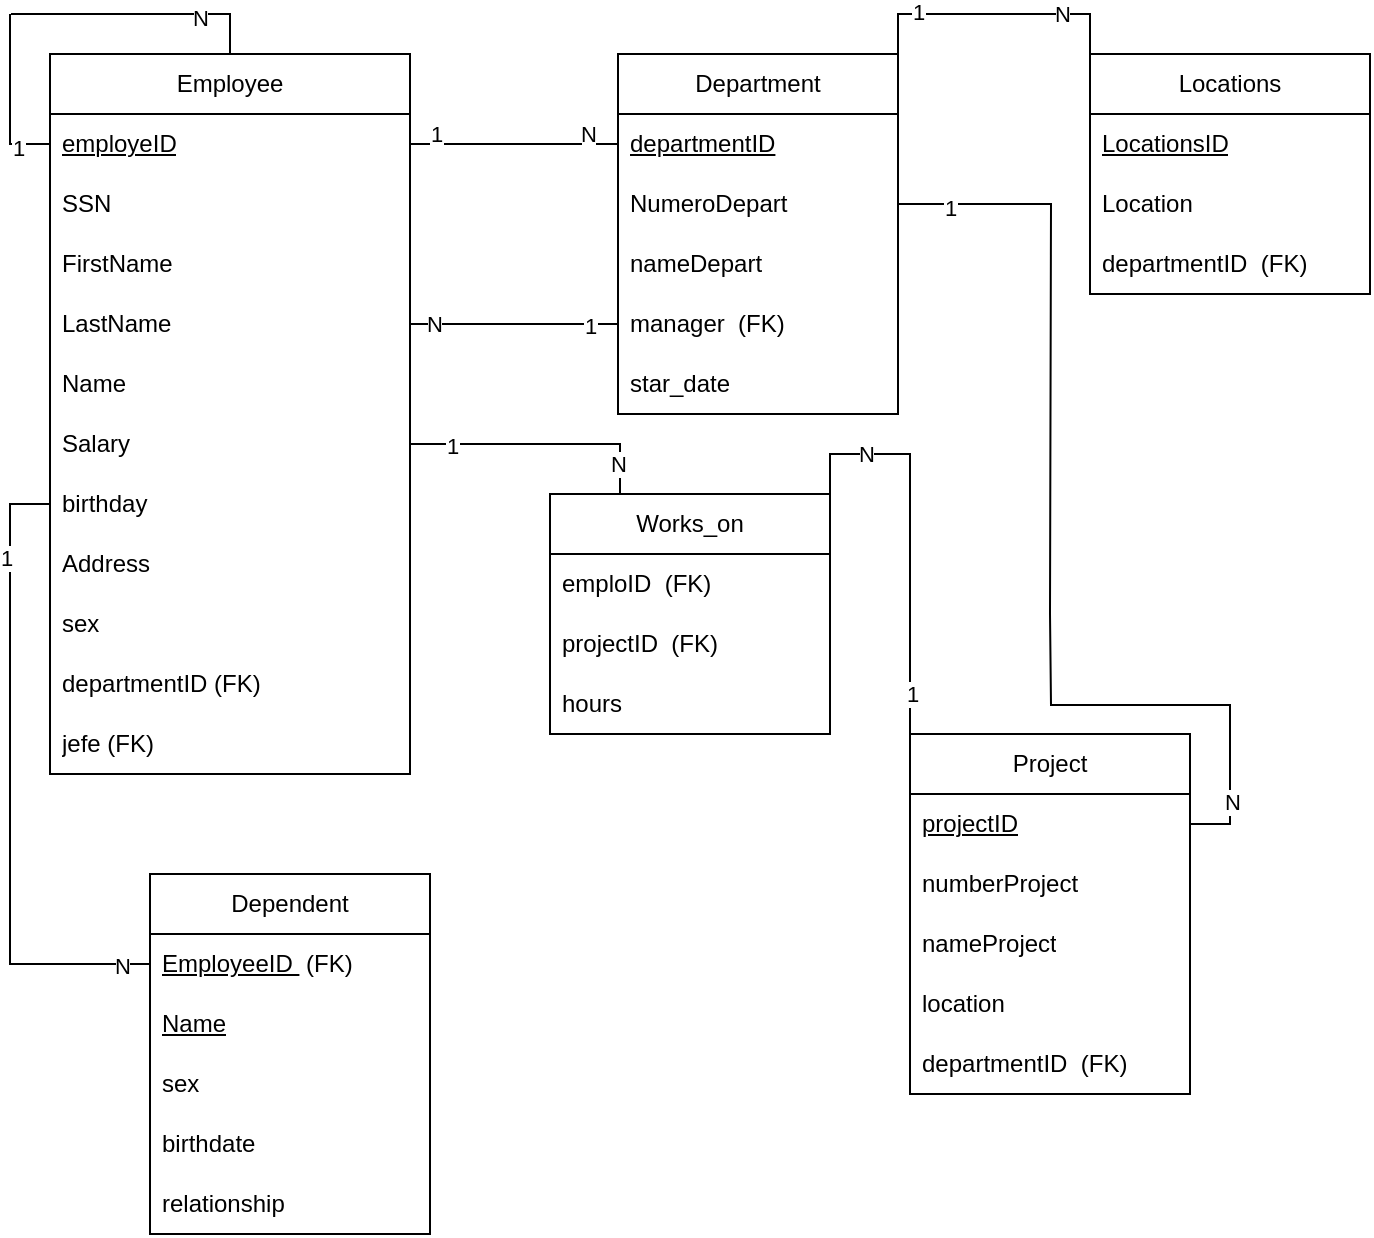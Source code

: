 <mxfile version="27.0.9">
  <diagram name="Página-1" id="HrvHIQ3AFgu4W4vBTWRf">
    <mxGraphModel dx="872" dy="538" grid="1" gridSize="10" guides="1" tooltips="1" connect="1" arrows="1" fold="1" page="1" pageScale="1" pageWidth="827" pageHeight="1169" math="0" shadow="0">
      <root>
        <mxCell id="0" />
        <mxCell id="1" parent="0" />
        <mxCell id="hfuoCBe2O_JlrjtXinLm-51" style="edgeStyle=orthogonalEdgeStyle;rounded=0;orthogonalLoop=1;jettySize=auto;html=1;exitX=0.5;exitY=0;exitDx=0;exitDy=0;endArrow=none;endFill=1;startFill=0;" edge="1" parent="1" source="hfuoCBe2O_JlrjtXinLm-1">
          <mxGeometry relative="1" as="geometry">
            <mxPoint x="40" y="180" as="targetPoint" />
          </mxGeometry>
        </mxCell>
        <mxCell id="hfuoCBe2O_JlrjtXinLm-53" value="N" style="edgeLabel;html=1;align=center;verticalAlign=middle;resizable=0;points=[];" vertex="1" connectable="0" parent="hfuoCBe2O_JlrjtXinLm-51">
          <mxGeometry x="-0.462" y="2" relative="1" as="geometry">
            <mxPoint as="offset" />
          </mxGeometry>
        </mxCell>
        <mxCell id="hfuoCBe2O_JlrjtXinLm-1" value="Employee" style="swimlane;fontStyle=0;childLayout=stackLayout;horizontal=1;startSize=30;horizontalStack=0;resizeParent=1;resizeParentMax=0;resizeLast=0;collapsible=1;marginBottom=0;whiteSpace=wrap;html=1;" vertex="1" parent="1">
          <mxGeometry x="60" y="200" width="180" height="360" as="geometry" />
        </mxCell>
        <mxCell id="hfuoCBe2O_JlrjtXinLm-52" style="edgeStyle=orthogonalEdgeStyle;rounded=0;orthogonalLoop=1;jettySize=auto;html=1;exitX=0;exitY=0.5;exitDx=0;exitDy=0;endArrow=none;startFill=0;" edge="1" parent="hfuoCBe2O_JlrjtXinLm-1" source="hfuoCBe2O_JlrjtXinLm-2">
          <mxGeometry relative="1" as="geometry">
            <mxPoint x="-20" y="-20" as="targetPoint" />
          </mxGeometry>
        </mxCell>
        <mxCell id="hfuoCBe2O_JlrjtXinLm-54" value="1" style="edgeLabel;html=1;align=center;verticalAlign=middle;resizable=0;points=[];" vertex="1" connectable="0" parent="hfuoCBe2O_JlrjtXinLm-52">
          <mxGeometry x="-0.626" y="2" relative="1" as="geometry">
            <mxPoint as="offset" />
          </mxGeometry>
        </mxCell>
        <mxCell id="hfuoCBe2O_JlrjtXinLm-2" value="employeID" style="text;strokeColor=none;fillColor=none;align=left;verticalAlign=middle;spacingLeft=4;spacingRight=4;overflow=hidden;points=[[0,0.5],[1,0.5]];portConstraint=eastwest;rotatable=0;whiteSpace=wrap;html=1;fontStyle=4" vertex="1" parent="hfuoCBe2O_JlrjtXinLm-1">
          <mxGeometry y="30" width="180" height="30" as="geometry" />
        </mxCell>
        <mxCell id="hfuoCBe2O_JlrjtXinLm-3" value="SSN" style="text;strokeColor=none;fillColor=none;align=left;verticalAlign=middle;spacingLeft=4;spacingRight=4;overflow=hidden;points=[[0,0.5],[1,0.5]];portConstraint=eastwest;rotatable=0;whiteSpace=wrap;html=1;" vertex="1" parent="hfuoCBe2O_JlrjtXinLm-1">
          <mxGeometry y="60" width="180" height="30" as="geometry" />
        </mxCell>
        <mxCell id="hfuoCBe2O_JlrjtXinLm-4" value="FirstName" style="text;strokeColor=none;fillColor=none;align=left;verticalAlign=middle;spacingLeft=4;spacingRight=4;overflow=hidden;points=[[0,0.5],[1,0.5]];portConstraint=eastwest;rotatable=0;whiteSpace=wrap;html=1;" vertex="1" parent="hfuoCBe2O_JlrjtXinLm-1">
          <mxGeometry y="90" width="180" height="30" as="geometry" />
        </mxCell>
        <mxCell id="hfuoCBe2O_JlrjtXinLm-25" value="LastName" style="text;strokeColor=none;fillColor=none;align=left;verticalAlign=middle;spacingLeft=4;spacingRight=4;overflow=hidden;points=[[0,0.5],[1,0.5]];portConstraint=eastwest;rotatable=0;whiteSpace=wrap;html=1;" vertex="1" parent="hfuoCBe2O_JlrjtXinLm-1">
          <mxGeometry y="120" width="180" height="30" as="geometry" />
        </mxCell>
        <mxCell id="hfuoCBe2O_JlrjtXinLm-26" value="Name" style="text;strokeColor=none;fillColor=none;align=left;verticalAlign=middle;spacingLeft=4;spacingRight=4;overflow=hidden;points=[[0,0.5],[1,0.5]];portConstraint=eastwest;rotatable=0;whiteSpace=wrap;html=1;" vertex="1" parent="hfuoCBe2O_JlrjtXinLm-1">
          <mxGeometry y="150" width="180" height="30" as="geometry" />
        </mxCell>
        <mxCell id="hfuoCBe2O_JlrjtXinLm-27" value="Salary" style="text;strokeColor=none;fillColor=none;align=left;verticalAlign=middle;spacingLeft=4;spacingRight=4;overflow=hidden;points=[[0,0.5],[1,0.5]];portConstraint=eastwest;rotatable=0;whiteSpace=wrap;html=1;" vertex="1" parent="hfuoCBe2O_JlrjtXinLm-1">
          <mxGeometry y="180" width="180" height="30" as="geometry" />
        </mxCell>
        <mxCell id="hfuoCBe2O_JlrjtXinLm-28" value="birthday" style="text;strokeColor=none;fillColor=none;align=left;verticalAlign=middle;spacingLeft=4;spacingRight=4;overflow=hidden;points=[[0,0.5],[1,0.5]];portConstraint=eastwest;rotatable=0;whiteSpace=wrap;html=1;" vertex="1" parent="hfuoCBe2O_JlrjtXinLm-1">
          <mxGeometry y="210" width="180" height="30" as="geometry" />
        </mxCell>
        <mxCell id="hfuoCBe2O_JlrjtXinLm-29" value="Address" style="text;strokeColor=none;fillColor=none;align=left;verticalAlign=middle;spacingLeft=4;spacingRight=4;overflow=hidden;points=[[0,0.5],[1,0.5]];portConstraint=eastwest;rotatable=0;whiteSpace=wrap;html=1;" vertex="1" parent="hfuoCBe2O_JlrjtXinLm-1">
          <mxGeometry y="240" width="180" height="30" as="geometry" />
        </mxCell>
        <mxCell id="hfuoCBe2O_JlrjtXinLm-30" value="sex" style="text;strokeColor=none;fillColor=none;align=left;verticalAlign=middle;spacingLeft=4;spacingRight=4;overflow=hidden;points=[[0,0.5],[1,0.5]];portConstraint=eastwest;rotatable=0;whiteSpace=wrap;html=1;" vertex="1" parent="hfuoCBe2O_JlrjtXinLm-1">
          <mxGeometry y="270" width="180" height="30" as="geometry" />
        </mxCell>
        <mxCell id="hfuoCBe2O_JlrjtXinLm-31" value="departmentID (FK)" style="text;strokeColor=none;fillColor=none;align=left;verticalAlign=middle;spacingLeft=4;spacingRight=4;overflow=hidden;points=[[0,0.5],[1,0.5]];portConstraint=eastwest;rotatable=0;whiteSpace=wrap;html=1;" vertex="1" parent="hfuoCBe2O_JlrjtXinLm-1">
          <mxGeometry y="300" width="180" height="30" as="geometry" />
        </mxCell>
        <mxCell id="hfuoCBe2O_JlrjtXinLm-32" value="jefe (FK)" style="text;strokeColor=none;fillColor=none;align=left;verticalAlign=middle;spacingLeft=4;spacingRight=4;overflow=hidden;points=[[0,0.5],[1,0.5]];portConstraint=eastwest;rotatable=0;whiteSpace=wrap;html=1;" vertex="1" parent="hfuoCBe2O_JlrjtXinLm-1">
          <mxGeometry y="330" width="180" height="30" as="geometry" />
        </mxCell>
        <mxCell id="hfuoCBe2O_JlrjtXinLm-44" style="edgeStyle=orthogonalEdgeStyle;rounded=0;orthogonalLoop=1;jettySize=auto;html=1;exitX=1;exitY=0;exitDx=0;exitDy=0;entryX=0;entryY=0;entryDx=0;entryDy=0;endArrow=none;startFill=0;" edge="1" parent="1" source="hfuoCBe2O_JlrjtXinLm-5" target="hfuoCBe2O_JlrjtXinLm-17">
          <mxGeometry relative="1" as="geometry" />
        </mxCell>
        <mxCell id="hfuoCBe2O_JlrjtXinLm-68" value="1" style="edgeLabel;html=1;align=center;verticalAlign=middle;resizable=0;points=[];" vertex="1" connectable="0" parent="hfuoCBe2O_JlrjtXinLm-44">
          <mxGeometry x="-0.559" y="1" relative="1" as="geometry">
            <mxPoint as="offset" />
          </mxGeometry>
        </mxCell>
        <mxCell id="hfuoCBe2O_JlrjtXinLm-69" value="N" style="edgeLabel;html=1;align=center;verticalAlign=middle;resizable=0;points=[];" vertex="1" connectable="0" parent="hfuoCBe2O_JlrjtXinLm-44">
          <mxGeometry x="0.5" relative="1" as="geometry">
            <mxPoint as="offset" />
          </mxGeometry>
        </mxCell>
        <mxCell id="hfuoCBe2O_JlrjtXinLm-5" value="Department" style="swimlane;fontStyle=0;childLayout=stackLayout;horizontal=1;startSize=30;horizontalStack=0;resizeParent=1;resizeParentMax=0;resizeLast=0;collapsible=1;marginBottom=0;whiteSpace=wrap;html=1;" vertex="1" parent="1">
          <mxGeometry x="344" y="200" width="140" height="180" as="geometry" />
        </mxCell>
        <mxCell id="hfuoCBe2O_JlrjtXinLm-6" value="departmentID" style="text;strokeColor=none;fillColor=none;align=left;verticalAlign=middle;spacingLeft=4;spacingRight=4;overflow=hidden;points=[[0,0.5],[1,0.5]];portConstraint=eastwest;rotatable=0;whiteSpace=wrap;html=1;fontStyle=4" vertex="1" parent="hfuoCBe2O_JlrjtXinLm-5">
          <mxGeometry y="30" width="140" height="30" as="geometry" />
        </mxCell>
        <mxCell id="hfuoCBe2O_JlrjtXinLm-45" style="edgeStyle=orthogonalEdgeStyle;rounded=0;orthogonalLoop=1;jettySize=auto;html=1;exitX=1;exitY=0.5;exitDx=0;exitDy=0;endArrow=none;startFill=0;" edge="1" parent="hfuoCBe2O_JlrjtXinLm-5" source="hfuoCBe2O_JlrjtXinLm-7">
          <mxGeometry relative="1" as="geometry">
            <mxPoint x="216" y="280" as="targetPoint" />
          </mxGeometry>
        </mxCell>
        <mxCell id="hfuoCBe2O_JlrjtXinLm-67" value="1" style="edgeLabel;html=1;align=center;verticalAlign=middle;resizable=0;points=[];" vertex="1" connectable="0" parent="hfuoCBe2O_JlrjtXinLm-45">
          <mxGeometry x="-0.815" y="-2" relative="1" as="geometry">
            <mxPoint as="offset" />
          </mxGeometry>
        </mxCell>
        <mxCell id="hfuoCBe2O_JlrjtXinLm-7" value="NumeroDepart" style="text;strokeColor=none;fillColor=none;align=left;verticalAlign=middle;spacingLeft=4;spacingRight=4;overflow=hidden;points=[[0,0.5],[1,0.5]];portConstraint=eastwest;rotatable=0;whiteSpace=wrap;html=1;" vertex="1" parent="hfuoCBe2O_JlrjtXinLm-5">
          <mxGeometry y="60" width="140" height="30" as="geometry" />
        </mxCell>
        <mxCell id="hfuoCBe2O_JlrjtXinLm-8" value="nameDepart" style="text;strokeColor=none;fillColor=none;align=left;verticalAlign=middle;spacingLeft=4;spacingRight=4;overflow=hidden;points=[[0,0.5],[1,0.5]];portConstraint=eastwest;rotatable=0;whiteSpace=wrap;html=1;" vertex="1" parent="hfuoCBe2O_JlrjtXinLm-5">
          <mxGeometry y="90" width="140" height="30" as="geometry" />
        </mxCell>
        <mxCell id="hfuoCBe2O_JlrjtXinLm-37" value="manager&amp;nbsp;&amp;nbsp;(FK)" style="text;strokeColor=none;fillColor=none;align=left;verticalAlign=middle;spacingLeft=4;spacingRight=4;overflow=hidden;points=[[0,0.5],[1,0.5]];portConstraint=eastwest;rotatable=0;whiteSpace=wrap;html=1;" vertex="1" parent="hfuoCBe2O_JlrjtXinLm-5">
          <mxGeometry y="120" width="140" height="30" as="geometry" />
        </mxCell>
        <mxCell id="hfuoCBe2O_JlrjtXinLm-38" value="star_date" style="text;strokeColor=none;fillColor=none;align=left;verticalAlign=middle;spacingLeft=4;spacingRight=4;overflow=hidden;points=[[0,0.5],[1,0.5]];portConstraint=eastwest;rotatable=0;whiteSpace=wrap;html=1;" vertex="1" parent="hfuoCBe2O_JlrjtXinLm-5">
          <mxGeometry y="150" width="140" height="30" as="geometry" />
        </mxCell>
        <mxCell id="hfuoCBe2O_JlrjtXinLm-9" value="Dependent" style="swimlane;fontStyle=0;childLayout=stackLayout;horizontal=1;startSize=30;horizontalStack=0;resizeParent=1;resizeParentMax=0;resizeLast=0;collapsible=1;marginBottom=0;whiteSpace=wrap;html=1;" vertex="1" parent="1">
          <mxGeometry x="110" y="610" width="140" height="180" as="geometry" />
        </mxCell>
        <mxCell id="hfuoCBe2O_JlrjtXinLm-10" value="&lt;u&gt;EmployeeID&amp;nbsp;&lt;/u&gt;&amp;nbsp;(FK)" style="text;strokeColor=none;fillColor=none;align=left;verticalAlign=middle;spacingLeft=4;spacingRight=4;overflow=hidden;points=[[0,0.5],[1,0.5]];portConstraint=eastwest;rotatable=0;whiteSpace=wrap;html=1;" vertex="1" parent="hfuoCBe2O_JlrjtXinLm-9">
          <mxGeometry y="30" width="140" height="30" as="geometry" />
        </mxCell>
        <mxCell id="hfuoCBe2O_JlrjtXinLm-11" value="&lt;u&gt;Name&lt;/u&gt;" style="text;strokeColor=none;fillColor=none;align=left;verticalAlign=middle;spacingLeft=4;spacingRight=4;overflow=hidden;points=[[0,0.5],[1,0.5]];portConstraint=eastwest;rotatable=0;whiteSpace=wrap;html=1;" vertex="1" parent="hfuoCBe2O_JlrjtXinLm-9">
          <mxGeometry y="60" width="140" height="30" as="geometry" />
        </mxCell>
        <mxCell id="hfuoCBe2O_JlrjtXinLm-12" value="sex" style="text;strokeColor=none;fillColor=none;align=left;verticalAlign=middle;spacingLeft=4;spacingRight=4;overflow=hidden;points=[[0,0.5],[1,0.5]];portConstraint=eastwest;rotatable=0;whiteSpace=wrap;html=1;" vertex="1" parent="hfuoCBe2O_JlrjtXinLm-9">
          <mxGeometry y="90" width="140" height="30" as="geometry" />
        </mxCell>
        <mxCell id="hfuoCBe2O_JlrjtXinLm-33" value="birthdate" style="text;strokeColor=none;fillColor=none;align=left;verticalAlign=middle;spacingLeft=4;spacingRight=4;overflow=hidden;points=[[0,0.5],[1,0.5]];portConstraint=eastwest;rotatable=0;whiteSpace=wrap;html=1;" vertex="1" parent="hfuoCBe2O_JlrjtXinLm-9">
          <mxGeometry y="120" width="140" height="30" as="geometry" />
        </mxCell>
        <mxCell id="hfuoCBe2O_JlrjtXinLm-34" value="relationship" style="text;strokeColor=none;fillColor=none;align=left;verticalAlign=middle;spacingLeft=4;spacingRight=4;overflow=hidden;points=[[0,0.5],[1,0.5]];portConstraint=eastwest;rotatable=0;whiteSpace=wrap;html=1;" vertex="1" parent="hfuoCBe2O_JlrjtXinLm-9">
          <mxGeometry y="150" width="140" height="30" as="geometry" />
        </mxCell>
        <mxCell id="hfuoCBe2O_JlrjtXinLm-47" style="edgeStyle=orthogonalEdgeStyle;rounded=0;orthogonalLoop=1;jettySize=auto;html=1;exitX=1;exitY=0;exitDx=0;exitDy=0;entryX=0;entryY=0;entryDx=0;entryDy=0;startArrow=none;startFill=0;endArrow=none;" edge="1" parent="1" source="hfuoCBe2O_JlrjtXinLm-13" target="hfuoCBe2O_JlrjtXinLm-21">
          <mxGeometry relative="1" as="geometry" />
        </mxCell>
        <mxCell id="hfuoCBe2O_JlrjtXinLm-64" value="N" style="edgeLabel;html=1;align=center;verticalAlign=middle;resizable=0;points=[];" vertex="1" connectable="0" parent="hfuoCBe2O_JlrjtXinLm-47">
          <mxGeometry x="-0.62" y="-4" relative="1" as="geometry">
            <mxPoint y="-4" as="offset" />
          </mxGeometry>
        </mxCell>
        <mxCell id="hfuoCBe2O_JlrjtXinLm-65" value="1" style="edgeLabel;html=1;align=center;verticalAlign=middle;resizable=0;points=[];" vertex="1" connectable="0" parent="hfuoCBe2O_JlrjtXinLm-47">
          <mxGeometry x="0.8" y="1" relative="1" as="geometry">
            <mxPoint as="offset" />
          </mxGeometry>
        </mxCell>
        <mxCell id="hfuoCBe2O_JlrjtXinLm-13" value="Works_on" style="swimlane;fontStyle=0;childLayout=stackLayout;horizontal=1;startSize=30;horizontalStack=0;resizeParent=1;resizeParentMax=0;resizeLast=0;collapsible=1;marginBottom=0;whiteSpace=wrap;html=1;" vertex="1" parent="1">
          <mxGeometry x="310" y="420" width="140" height="120" as="geometry" />
        </mxCell>
        <mxCell id="hfuoCBe2O_JlrjtXinLm-14" value="emploID&amp;nbsp;&amp;nbsp;(FK)" style="text;strokeColor=none;fillColor=none;align=left;verticalAlign=middle;spacingLeft=4;spacingRight=4;overflow=hidden;points=[[0,0.5],[1,0.5]];portConstraint=eastwest;rotatable=0;whiteSpace=wrap;html=1;" vertex="1" parent="hfuoCBe2O_JlrjtXinLm-13">
          <mxGeometry y="30" width="140" height="30" as="geometry" />
        </mxCell>
        <mxCell id="hfuoCBe2O_JlrjtXinLm-15" value="projectID&amp;nbsp;&amp;nbsp;(FK)" style="text;strokeColor=none;fillColor=none;align=left;verticalAlign=middle;spacingLeft=4;spacingRight=4;overflow=hidden;points=[[0,0.5],[1,0.5]];portConstraint=eastwest;rotatable=0;whiteSpace=wrap;html=1;" vertex="1" parent="hfuoCBe2O_JlrjtXinLm-13">
          <mxGeometry y="60" width="140" height="30" as="geometry" />
        </mxCell>
        <mxCell id="hfuoCBe2O_JlrjtXinLm-16" value="hours" style="text;strokeColor=none;fillColor=none;align=left;verticalAlign=middle;spacingLeft=4;spacingRight=4;overflow=hidden;points=[[0,0.5],[1,0.5]];portConstraint=eastwest;rotatable=0;whiteSpace=wrap;html=1;" vertex="1" parent="hfuoCBe2O_JlrjtXinLm-13">
          <mxGeometry y="90" width="140" height="30" as="geometry" />
        </mxCell>
        <mxCell id="hfuoCBe2O_JlrjtXinLm-17" value="Locations" style="swimlane;fontStyle=0;childLayout=stackLayout;horizontal=1;startSize=30;horizontalStack=0;resizeParent=1;resizeParentMax=0;resizeLast=0;collapsible=1;marginBottom=0;whiteSpace=wrap;html=1;" vertex="1" parent="1">
          <mxGeometry x="580" y="200" width="140" height="120" as="geometry" />
        </mxCell>
        <mxCell id="hfuoCBe2O_JlrjtXinLm-18" value="LocationsID" style="text;strokeColor=none;fillColor=none;align=left;verticalAlign=middle;spacingLeft=4;spacingRight=4;overflow=hidden;points=[[0,0.5],[1,0.5]];portConstraint=eastwest;rotatable=0;whiteSpace=wrap;html=1;fontStyle=4" vertex="1" parent="hfuoCBe2O_JlrjtXinLm-17">
          <mxGeometry y="30" width="140" height="30" as="geometry" />
        </mxCell>
        <mxCell id="hfuoCBe2O_JlrjtXinLm-19" value="Location" style="text;strokeColor=none;fillColor=none;align=left;verticalAlign=middle;spacingLeft=4;spacingRight=4;overflow=hidden;points=[[0,0.5],[1,0.5]];portConstraint=eastwest;rotatable=0;whiteSpace=wrap;html=1;" vertex="1" parent="hfuoCBe2O_JlrjtXinLm-17">
          <mxGeometry y="60" width="140" height="30" as="geometry" />
        </mxCell>
        <mxCell id="hfuoCBe2O_JlrjtXinLm-20" value="departmentID&amp;nbsp;&amp;nbsp;(FK)" style="text;strokeColor=none;fillColor=none;align=left;verticalAlign=middle;spacingLeft=4;spacingRight=4;overflow=hidden;points=[[0,0.5],[1,0.5]];portConstraint=eastwest;rotatable=0;whiteSpace=wrap;html=1;" vertex="1" parent="hfuoCBe2O_JlrjtXinLm-17">
          <mxGeometry y="90" width="140" height="30" as="geometry" />
        </mxCell>
        <mxCell id="hfuoCBe2O_JlrjtXinLm-21" value="Project" style="swimlane;fontStyle=0;childLayout=stackLayout;horizontal=1;startSize=30;horizontalStack=0;resizeParent=1;resizeParentMax=0;resizeLast=0;collapsible=1;marginBottom=0;whiteSpace=wrap;html=1;" vertex="1" parent="1">
          <mxGeometry x="490" y="540" width="140" height="180" as="geometry" />
        </mxCell>
        <mxCell id="hfuoCBe2O_JlrjtXinLm-46" style="edgeStyle=orthogonalEdgeStyle;rounded=0;orthogonalLoop=1;jettySize=auto;html=1;exitX=1;exitY=0.5;exitDx=0;exitDy=0;endArrow=none;startFill=0;" edge="1" parent="hfuoCBe2O_JlrjtXinLm-21" source="hfuoCBe2O_JlrjtXinLm-22">
          <mxGeometry relative="1" as="geometry">
            <mxPoint x="70" y="-60" as="targetPoint" />
          </mxGeometry>
        </mxCell>
        <mxCell id="hfuoCBe2O_JlrjtXinLm-66" value="N" style="edgeLabel;html=1;align=center;verticalAlign=middle;resizable=0;points=[];" vertex="1" connectable="0" parent="hfuoCBe2O_JlrjtXinLm-46">
          <mxGeometry x="-0.711" y="-1" relative="1" as="geometry">
            <mxPoint as="offset" />
          </mxGeometry>
        </mxCell>
        <mxCell id="hfuoCBe2O_JlrjtXinLm-22" value="projectID" style="text;strokeColor=none;fillColor=none;align=left;verticalAlign=middle;spacingLeft=4;spacingRight=4;overflow=hidden;points=[[0,0.5],[1,0.5]];portConstraint=eastwest;rotatable=0;whiteSpace=wrap;html=1;fontStyle=4" vertex="1" parent="hfuoCBe2O_JlrjtXinLm-21">
          <mxGeometry y="30" width="140" height="30" as="geometry" />
        </mxCell>
        <mxCell id="hfuoCBe2O_JlrjtXinLm-23" value="numberProject" style="text;strokeColor=none;fillColor=none;align=left;verticalAlign=middle;spacingLeft=4;spacingRight=4;overflow=hidden;points=[[0,0.5],[1,0.5]];portConstraint=eastwest;rotatable=0;whiteSpace=wrap;html=1;" vertex="1" parent="hfuoCBe2O_JlrjtXinLm-21">
          <mxGeometry y="60" width="140" height="30" as="geometry" />
        </mxCell>
        <mxCell id="hfuoCBe2O_JlrjtXinLm-24" value="nameProject" style="text;strokeColor=none;fillColor=none;align=left;verticalAlign=middle;spacingLeft=4;spacingRight=4;overflow=hidden;points=[[0,0.5],[1,0.5]];portConstraint=eastwest;rotatable=0;whiteSpace=wrap;html=1;" vertex="1" parent="hfuoCBe2O_JlrjtXinLm-21">
          <mxGeometry y="90" width="140" height="30" as="geometry" />
        </mxCell>
        <mxCell id="hfuoCBe2O_JlrjtXinLm-35" value="location" style="text;strokeColor=none;fillColor=none;align=left;verticalAlign=middle;spacingLeft=4;spacingRight=4;overflow=hidden;points=[[0,0.5],[1,0.5]];portConstraint=eastwest;rotatable=0;whiteSpace=wrap;html=1;" vertex="1" parent="hfuoCBe2O_JlrjtXinLm-21">
          <mxGeometry y="120" width="140" height="30" as="geometry" />
        </mxCell>
        <mxCell id="hfuoCBe2O_JlrjtXinLm-36" value="departmentID&amp;nbsp;&amp;nbsp;(FK)" style="text;strokeColor=none;fillColor=none;align=left;verticalAlign=middle;spacingLeft=4;spacingRight=4;overflow=hidden;points=[[0,0.5],[1,0.5]];portConstraint=eastwest;rotatable=0;whiteSpace=wrap;html=1;" vertex="1" parent="hfuoCBe2O_JlrjtXinLm-21">
          <mxGeometry y="150" width="140" height="30" as="geometry" />
        </mxCell>
        <mxCell id="hfuoCBe2O_JlrjtXinLm-39" style="edgeStyle=orthogonalEdgeStyle;rounded=0;orthogonalLoop=1;jettySize=auto;html=1;exitX=1;exitY=0.5;exitDx=0;exitDy=0;entryX=0;entryY=0.5;entryDx=0;entryDy=0;endArrow=none;startFill=0;" edge="1" parent="1" source="hfuoCBe2O_JlrjtXinLm-2" target="hfuoCBe2O_JlrjtXinLm-6">
          <mxGeometry relative="1" as="geometry" />
        </mxCell>
        <mxCell id="hfuoCBe2O_JlrjtXinLm-55" value="1" style="edgeLabel;html=1;align=center;verticalAlign=middle;resizable=0;points=[];" vertex="1" connectable="0" parent="hfuoCBe2O_JlrjtXinLm-39">
          <mxGeometry x="-0.75" y="-4" relative="1" as="geometry">
            <mxPoint y="-9" as="offset" />
          </mxGeometry>
        </mxCell>
        <mxCell id="hfuoCBe2O_JlrjtXinLm-56" value="N" style="edgeLabel;html=1;align=center;verticalAlign=middle;resizable=0;points=[];" vertex="1" connectable="0" parent="hfuoCBe2O_JlrjtXinLm-39">
          <mxGeometry x="0.712" y="-1" relative="1" as="geometry">
            <mxPoint y="-6" as="offset" />
          </mxGeometry>
        </mxCell>
        <mxCell id="hfuoCBe2O_JlrjtXinLm-40" style="edgeStyle=orthogonalEdgeStyle;rounded=0;orthogonalLoop=1;jettySize=auto;html=1;exitX=1;exitY=0.5;exitDx=0;exitDy=0;entryX=0;entryY=0.5;entryDx=0;entryDy=0;endArrow=none;startFill=0;" edge="1" parent="1" source="hfuoCBe2O_JlrjtXinLm-25" target="hfuoCBe2O_JlrjtXinLm-37">
          <mxGeometry relative="1" as="geometry" />
        </mxCell>
        <mxCell id="hfuoCBe2O_JlrjtXinLm-57" value="N" style="edgeLabel;html=1;align=center;verticalAlign=middle;resizable=0;points=[];" vertex="1" connectable="0" parent="hfuoCBe2O_JlrjtXinLm-40">
          <mxGeometry x="-0.769" relative="1" as="geometry">
            <mxPoint as="offset" />
          </mxGeometry>
        </mxCell>
        <mxCell id="hfuoCBe2O_JlrjtXinLm-58" value="1" style="edgeLabel;html=1;align=center;verticalAlign=middle;resizable=0;points=[];" vertex="1" connectable="0" parent="hfuoCBe2O_JlrjtXinLm-40">
          <mxGeometry x="0.731" y="-1" relative="1" as="geometry">
            <mxPoint as="offset" />
          </mxGeometry>
        </mxCell>
        <mxCell id="hfuoCBe2O_JlrjtXinLm-41" style="edgeStyle=orthogonalEdgeStyle;rounded=0;orthogonalLoop=1;jettySize=auto;html=1;exitX=1;exitY=0.5;exitDx=0;exitDy=0;entryX=0.25;entryY=0;entryDx=0;entryDy=0;endArrow=none;startFill=0;" edge="1" parent="1" source="hfuoCBe2O_JlrjtXinLm-27" target="hfuoCBe2O_JlrjtXinLm-13">
          <mxGeometry relative="1" as="geometry" />
        </mxCell>
        <mxCell id="hfuoCBe2O_JlrjtXinLm-59" value="1" style="edgeLabel;html=1;align=center;verticalAlign=middle;resizable=0;points=[];" vertex="1" connectable="0" parent="hfuoCBe2O_JlrjtXinLm-41">
          <mxGeometry x="-0.677" y="-1" relative="1" as="geometry">
            <mxPoint as="offset" />
          </mxGeometry>
        </mxCell>
        <mxCell id="hfuoCBe2O_JlrjtXinLm-60" value="N" style="edgeLabel;html=1;align=center;verticalAlign=middle;resizable=0;points=[];" vertex="1" connectable="0" parent="hfuoCBe2O_JlrjtXinLm-41">
          <mxGeometry x="0.769" y="-1" relative="1" as="geometry">
            <mxPoint as="offset" />
          </mxGeometry>
        </mxCell>
        <mxCell id="hfuoCBe2O_JlrjtXinLm-48" style="edgeStyle=orthogonalEdgeStyle;rounded=0;orthogonalLoop=1;jettySize=auto;html=1;exitX=0;exitY=0.5;exitDx=0;exitDy=0;entryX=0;entryY=0.5;entryDx=0;entryDy=0;endArrow=none;startFill=0;" edge="1" parent="1" source="hfuoCBe2O_JlrjtXinLm-28" target="hfuoCBe2O_JlrjtXinLm-10">
          <mxGeometry relative="1" as="geometry" />
        </mxCell>
        <mxCell id="hfuoCBe2O_JlrjtXinLm-70" value="N" style="edgeLabel;html=1;align=center;verticalAlign=middle;resizable=0;points=[];" vertex="1" connectable="0" parent="hfuoCBe2O_JlrjtXinLm-48">
          <mxGeometry x="0.912" y="-1" relative="1" as="geometry">
            <mxPoint as="offset" />
          </mxGeometry>
        </mxCell>
        <mxCell id="hfuoCBe2O_JlrjtXinLm-71" value="1" style="edgeLabel;html=1;align=center;verticalAlign=middle;resizable=0;points=[];" vertex="1" connectable="0" parent="hfuoCBe2O_JlrjtXinLm-48">
          <mxGeometry x="-0.706" y="-2" relative="1" as="geometry">
            <mxPoint as="offset" />
          </mxGeometry>
        </mxCell>
      </root>
    </mxGraphModel>
  </diagram>
</mxfile>
